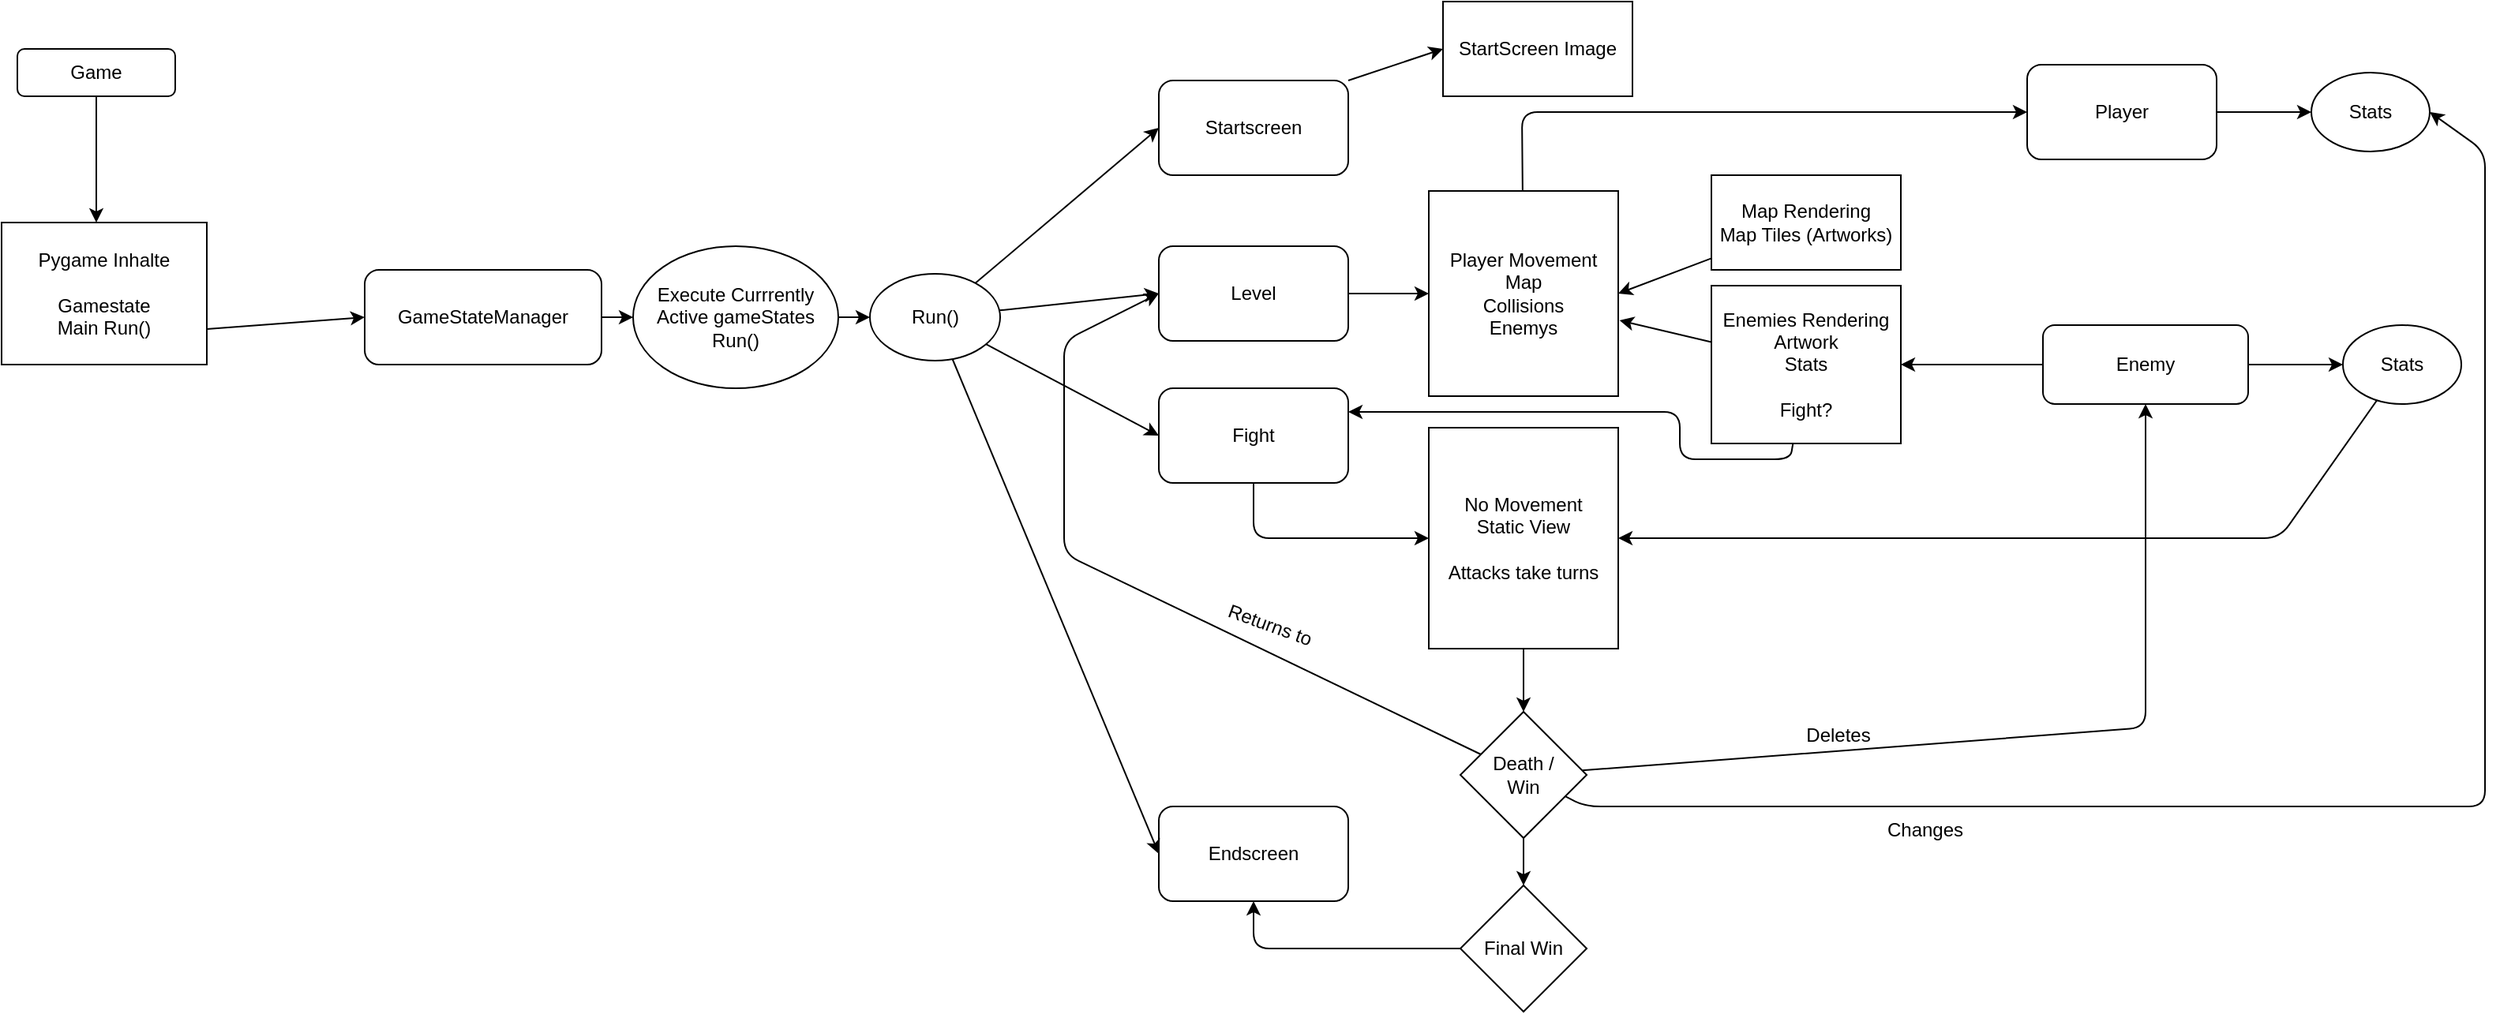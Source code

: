 <mxfile>
    <diagram id="zhS1jmQ38YQdUPy5dJZc" name="Page-1">
        <mxGraphModel dx="1472" dy="1524" grid="1" gridSize="10" guides="1" tooltips="1" connect="1" arrows="1" fold="1" page="1" pageScale="1" pageWidth="1600" pageHeight="1200" math="0" shadow="0">
            <root>
                <mxCell id="0"/>
                <mxCell id="1" parent="0"/>
                <mxCell id="10" style="edgeStyle=none;html=1;" edge="1" parent="1" source="2">
                    <mxGeometry relative="1" as="geometry">
                        <mxPoint x="410" y="340" as="targetPoint"/>
                    </mxGeometry>
                </mxCell>
                <mxCell id="2" value="Game" style="rounded=1;whiteSpace=wrap;html=1;" parent="1" vertex="1">
                    <mxGeometry x="360" y="230" width="100" height="30" as="geometry"/>
                </mxCell>
                <mxCell id="12" style="edgeStyle=none;html=1;exitX=1;exitY=0.75;exitDx=0;exitDy=0;entryX=0;entryY=0.5;entryDx=0;entryDy=0;" edge="1" parent="1" source="11" target="15">
                    <mxGeometry relative="1" as="geometry">
                        <mxPoint x="620" y="320" as="targetPoint"/>
                    </mxGeometry>
                </mxCell>
                <mxCell id="11" value="Pygame Inhalte&lt;div&gt;&lt;br&gt;&lt;/div&gt;&lt;div&gt;Gamestate&lt;/div&gt;&lt;div&gt;Main Run()&lt;/div&gt;" style="rounded=0;whiteSpace=wrap;html=1;" vertex="1" parent="1">
                    <mxGeometry x="350" y="340" width="130" height="90" as="geometry"/>
                </mxCell>
                <mxCell id="70" style="edgeStyle=none;html=1;entryX=0;entryY=0.5;entryDx=0;entryDy=0;" edge="1" parent="1" source="14" target="69">
                    <mxGeometry relative="1" as="geometry"/>
                </mxCell>
                <mxCell id="14" value="Execute Currrently Active gameStates&lt;div&gt;Run()&lt;/div&gt;" style="ellipse;whiteSpace=wrap;html=1;" vertex="1" parent="1">
                    <mxGeometry x="750" y="355" width="130" height="90" as="geometry"/>
                </mxCell>
                <mxCell id="16" style="edgeStyle=none;html=1;entryX=0;entryY=0.5;entryDx=0;entryDy=0;" edge="1" parent="1" source="15" target="14">
                    <mxGeometry relative="1" as="geometry"/>
                </mxCell>
                <mxCell id="15" value="GameStateManager" style="rounded=1;whiteSpace=wrap;html=1;" vertex="1" parent="1">
                    <mxGeometry x="580" y="370" width="150" height="60" as="geometry"/>
                </mxCell>
                <mxCell id="29" style="edgeStyle=none;html=1;exitX=1;exitY=0;exitDx=0;exitDy=0;entryX=0;entryY=0.5;entryDx=0;entryDy=0;" edge="1" parent="1" source="21" target="28">
                    <mxGeometry relative="1" as="geometry"/>
                </mxCell>
                <mxCell id="21" value="Startscreen" style="rounded=1;whiteSpace=wrap;html=1;" vertex="1" parent="1">
                    <mxGeometry x="1083" y="250" width="120" height="60" as="geometry"/>
                </mxCell>
                <mxCell id="36" style="edgeStyle=none;html=1;entryX=0;entryY=0.5;entryDx=0;entryDy=0;" edge="1" parent="1" source="22" target="30">
                    <mxGeometry relative="1" as="geometry"/>
                </mxCell>
                <mxCell id="22" value="Level" style="rounded=1;whiteSpace=wrap;html=1;" vertex="1" parent="1">
                    <mxGeometry x="1083" y="355" width="120" height="60" as="geometry"/>
                </mxCell>
                <mxCell id="46" style="edgeStyle=none;html=1;entryX=0;entryY=0.5;entryDx=0;entryDy=0;" edge="1" parent="1" source="23" target="31">
                    <mxGeometry relative="1" as="geometry">
                        <Array as="points">
                            <mxPoint x="1143" y="540"/>
                        </Array>
                    </mxGeometry>
                </mxCell>
                <mxCell id="23" value="Fight" style="rounded=1;whiteSpace=wrap;html=1;" vertex="1" parent="1">
                    <mxGeometry x="1083" y="445" width="120" height="60" as="geometry"/>
                </mxCell>
                <mxCell id="24" value="Endscreen" style="rounded=1;whiteSpace=wrap;html=1;" vertex="1" parent="1">
                    <mxGeometry x="1083" y="710" width="120" height="60" as="geometry"/>
                </mxCell>
                <mxCell id="28" value="StartScreen Image" style="rounded=0;whiteSpace=wrap;html=1;" vertex="1" parent="1">
                    <mxGeometry x="1263" y="200" width="120" height="60" as="geometry"/>
                </mxCell>
                <mxCell id="53" style="edgeStyle=none;html=1;entryX=0;entryY=0.5;entryDx=0;entryDy=0;" edge="1" parent="1" source="30" target="54">
                    <mxGeometry relative="1" as="geometry">
                        <mxPoint x="1633" y="270" as="targetPoint"/>
                        <Array as="points">
                            <mxPoint x="1313" y="270"/>
                        </Array>
                    </mxGeometry>
                </mxCell>
                <mxCell id="30" value="Player Movement&lt;div&gt;Map&lt;/div&gt;&lt;div&gt;Collisions&lt;/div&gt;&lt;div&gt;Enemys&lt;/div&gt;" style="rounded=0;whiteSpace=wrap;html=1;" vertex="1" parent="1">
                    <mxGeometry x="1254" y="320" width="120" height="130" as="geometry"/>
                </mxCell>
                <mxCell id="51" value="" style="edgeStyle=none;html=1;" edge="1" parent="1" source="31" target="50">
                    <mxGeometry relative="1" as="geometry"/>
                </mxCell>
                <mxCell id="31" value="No Movement&lt;div&gt;Static View&lt;/div&gt;&lt;div&gt;&lt;br&gt;&lt;/div&gt;&lt;div&gt;Attacks take turns&lt;/div&gt;" style="rounded=0;whiteSpace=wrap;html=1;" vertex="1" parent="1">
                    <mxGeometry x="1254" y="470" width="120" height="140" as="geometry"/>
                </mxCell>
                <mxCell id="35" style="edgeStyle=none;html=1;entryX=1;entryY=0.5;entryDx=0;entryDy=0;" edge="1" parent="1" source="33" target="30">
                    <mxGeometry relative="1" as="geometry"/>
                </mxCell>
                <mxCell id="33" value="Map Rendering&lt;div&gt;Map Tiles (Artworks)&lt;/div&gt;" style="rounded=0;whiteSpace=wrap;html=1;" vertex="1" parent="1">
                    <mxGeometry x="1433" y="310" width="120" height="60" as="geometry"/>
                </mxCell>
                <mxCell id="45" style="edgeStyle=none;html=1;entryX=1;entryY=0.25;entryDx=0;entryDy=0;" edge="1" parent="1" source="37" target="23">
                    <mxGeometry relative="1" as="geometry">
                        <mxPoint x="1493" y="520" as="targetPoint"/>
                        <Array as="points">
                            <mxPoint x="1483" y="490"/>
                            <mxPoint x="1413" y="490"/>
                            <mxPoint x="1413" y="460"/>
                        </Array>
                    </mxGeometry>
                </mxCell>
                <mxCell id="37" value="Enemies Rendering&lt;div&gt;Artwork&lt;/div&gt;&lt;div&gt;Stats&lt;/div&gt;&lt;div&gt;&lt;br&gt;&lt;/div&gt;&lt;div&gt;Fight?&lt;/div&gt;" style="rounded=0;whiteSpace=wrap;html=1;" vertex="1" parent="1">
                    <mxGeometry x="1433" y="380" width="120" height="100" as="geometry"/>
                </mxCell>
                <mxCell id="41" style="edgeStyle=none;html=1;entryX=1;entryY=0.5;entryDx=0;entryDy=0;" edge="1" parent="1" source="40" target="37">
                    <mxGeometry relative="1" as="geometry"/>
                </mxCell>
                <mxCell id="43" style="edgeStyle=none;html=1;" edge="1" parent="1" source="40" target="42">
                    <mxGeometry relative="1" as="geometry"/>
                </mxCell>
                <mxCell id="40" value="Enemy" style="rounded=1;whiteSpace=wrap;html=1;" vertex="1" parent="1">
                    <mxGeometry x="1643" y="405" width="130" height="50" as="geometry"/>
                </mxCell>
                <mxCell id="47" style="edgeStyle=none;html=1;entryX=1;entryY=0.5;entryDx=0;entryDy=0;" edge="1" parent="1" source="42" target="31">
                    <mxGeometry relative="1" as="geometry">
                        <Array as="points">
                            <mxPoint x="1793" y="540"/>
                        </Array>
                    </mxGeometry>
                </mxCell>
                <mxCell id="42" value="Stats" style="ellipse;whiteSpace=wrap;html=1;" vertex="1" parent="1">
                    <mxGeometry x="1833" y="405" width="75" height="50" as="geometry"/>
                </mxCell>
                <mxCell id="44" style="edgeStyle=none;html=1;entryX=1.007;entryY=0.631;entryDx=0;entryDy=0;entryPerimeter=0;" edge="1" parent="1" source="37" target="30">
                    <mxGeometry relative="1" as="geometry"/>
                </mxCell>
                <mxCell id="52" style="edgeStyle=none;html=1;entryX=0;entryY=0.5;entryDx=0;entryDy=0;" edge="1" parent="1" source="50" target="22">
                    <mxGeometry relative="1" as="geometry">
                        <Array as="points">
                            <mxPoint x="1023" y="550"/>
                            <mxPoint x="1023" y="415"/>
                        </Array>
                    </mxGeometry>
                </mxCell>
                <mxCell id="57" style="edgeStyle=none;html=1;entryX=0.5;entryY=1;entryDx=0;entryDy=0;" edge="1" parent="1" source="50" target="40">
                    <mxGeometry relative="1" as="geometry">
                        <mxPoint x="1873" y="690" as="targetPoint"/>
                        <Array as="points">
                            <mxPoint x="1708" y="660"/>
                        </Array>
                    </mxGeometry>
                </mxCell>
                <mxCell id="59" style="edgeStyle=none;html=1;entryX=1;entryY=0.5;entryDx=0;entryDy=0;" edge="1" parent="1" source="50" target="55">
                    <mxGeometry relative="1" as="geometry">
                        <Array as="points">
                            <mxPoint x="1353" y="710"/>
                            <mxPoint x="1923" y="710"/>
                            <mxPoint x="1923" y="295"/>
                        </Array>
                    </mxGeometry>
                </mxCell>
                <mxCell id="67" style="edgeStyle=none;html=1;" edge="1" parent="1" source="50" target="66">
                    <mxGeometry relative="1" as="geometry"/>
                </mxCell>
                <mxCell id="50" value="Death /&lt;div&gt;Win&lt;/div&gt;" style="rhombus;whiteSpace=wrap;html=1;rounded=0;" vertex="1" parent="1">
                    <mxGeometry x="1274" y="650" width="80" height="80" as="geometry"/>
                </mxCell>
                <mxCell id="56" style="edgeStyle=none;html=1;entryX=0;entryY=0.5;entryDx=0;entryDy=0;" edge="1" parent="1" source="54" target="55">
                    <mxGeometry relative="1" as="geometry"/>
                </mxCell>
                <mxCell id="54" value="Player" style="rounded=1;whiteSpace=wrap;html=1;" vertex="1" parent="1">
                    <mxGeometry x="1633" y="240" width="120" height="60" as="geometry"/>
                </mxCell>
                <mxCell id="55" value="Stats" style="ellipse;whiteSpace=wrap;html=1;" vertex="1" parent="1">
                    <mxGeometry x="1813" y="245" width="75" height="50" as="geometry"/>
                </mxCell>
                <mxCell id="58" value="Changes" style="text;html=1;align=center;verticalAlign=middle;resizable=0;points=[];autosize=1;strokeColor=none;fillColor=none;" vertex="1" parent="1">
                    <mxGeometry x="1533" y="710" width="70" height="30" as="geometry"/>
                </mxCell>
                <mxCell id="61" value="Deletes" style="text;html=1;align=center;verticalAlign=middle;resizable=0;points=[];autosize=1;strokeColor=none;fillColor=none;" vertex="1" parent="1">
                    <mxGeometry x="1483" y="650" width="60" height="30" as="geometry"/>
                </mxCell>
                <mxCell id="62" value="Returns to" style="text;html=1;align=center;verticalAlign=middle;resizable=0;points=[];autosize=1;strokeColor=none;fillColor=none;rotation=20;" vertex="1" parent="1">
                    <mxGeometry x="1113" y="580" width="80" height="30" as="geometry"/>
                </mxCell>
                <mxCell id="68" style="edgeStyle=none;html=1;entryX=0.5;entryY=1;entryDx=0;entryDy=0;" edge="1" parent="1" source="66" target="24">
                    <mxGeometry relative="1" as="geometry">
                        <Array as="points">
                            <mxPoint x="1143" y="800"/>
                        </Array>
                    </mxGeometry>
                </mxCell>
                <mxCell id="66" value="Final Win" style="rhombus;whiteSpace=wrap;html=1;" vertex="1" parent="1">
                    <mxGeometry x="1274" y="760" width="80" height="80" as="geometry"/>
                </mxCell>
                <mxCell id="71" style="edgeStyle=none;html=1;entryX=0;entryY=0.5;entryDx=0;entryDy=0;" edge="1" parent="1" source="69" target="21">
                    <mxGeometry relative="1" as="geometry"/>
                </mxCell>
                <mxCell id="72" style="edgeStyle=none;html=1;entryX=0;entryY=0.5;entryDx=0;entryDy=0;" edge="1" parent="1" source="69" target="22">
                    <mxGeometry relative="1" as="geometry"/>
                </mxCell>
                <mxCell id="73" style="edgeStyle=none;html=1;entryX=0;entryY=0.5;entryDx=0;entryDy=0;" edge="1" parent="1" source="69" target="23">
                    <mxGeometry relative="1" as="geometry"/>
                </mxCell>
                <mxCell id="74" style="edgeStyle=none;html=1;entryX=0;entryY=0.5;entryDx=0;entryDy=0;" edge="1" parent="1" source="69" target="24">
                    <mxGeometry relative="1" as="geometry"/>
                </mxCell>
                <mxCell id="69" value="Run()" style="ellipse;whiteSpace=wrap;html=1;" vertex="1" parent="1">
                    <mxGeometry x="900" y="372.5" width="82.5" height="55" as="geometry"/>
                </mxCell>
            </root>
        </mxGraphModel>
    </diagram>
</mxfile>